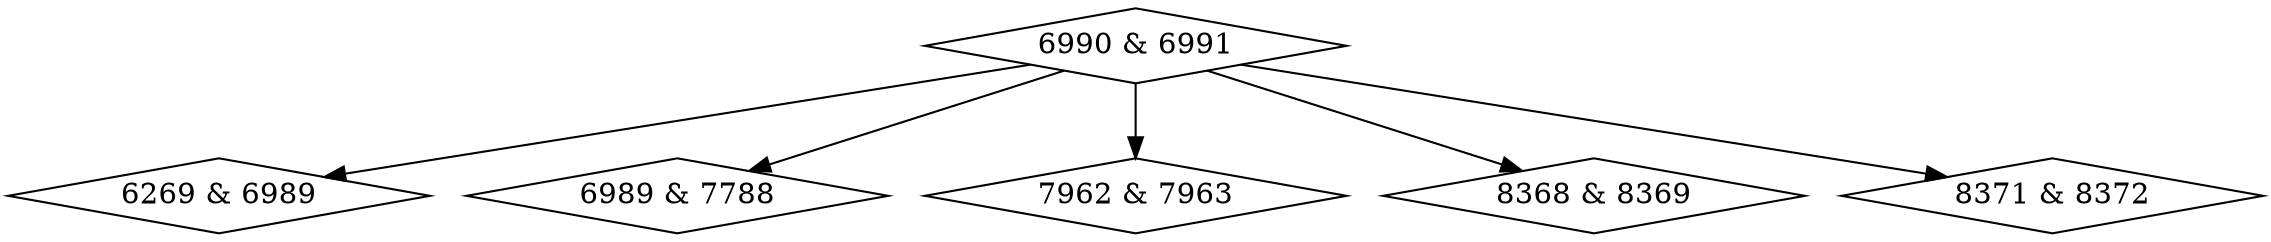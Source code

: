 digraph {
0 [label = "6269 & 6989", shape = diamond];
1 [label = "6989 & 7788", shape = diamond];
2 [label = "6990 & 6991", shape = diamond];
3 [label = "7962 & 7963", shape = diamond];
4 [label = "8368 & 8369", shape = diamond];
5 [label = "8371 & 8372", shape = diamond];
2->0;
2->1;
2->3;
2->4;
2->5;
}
